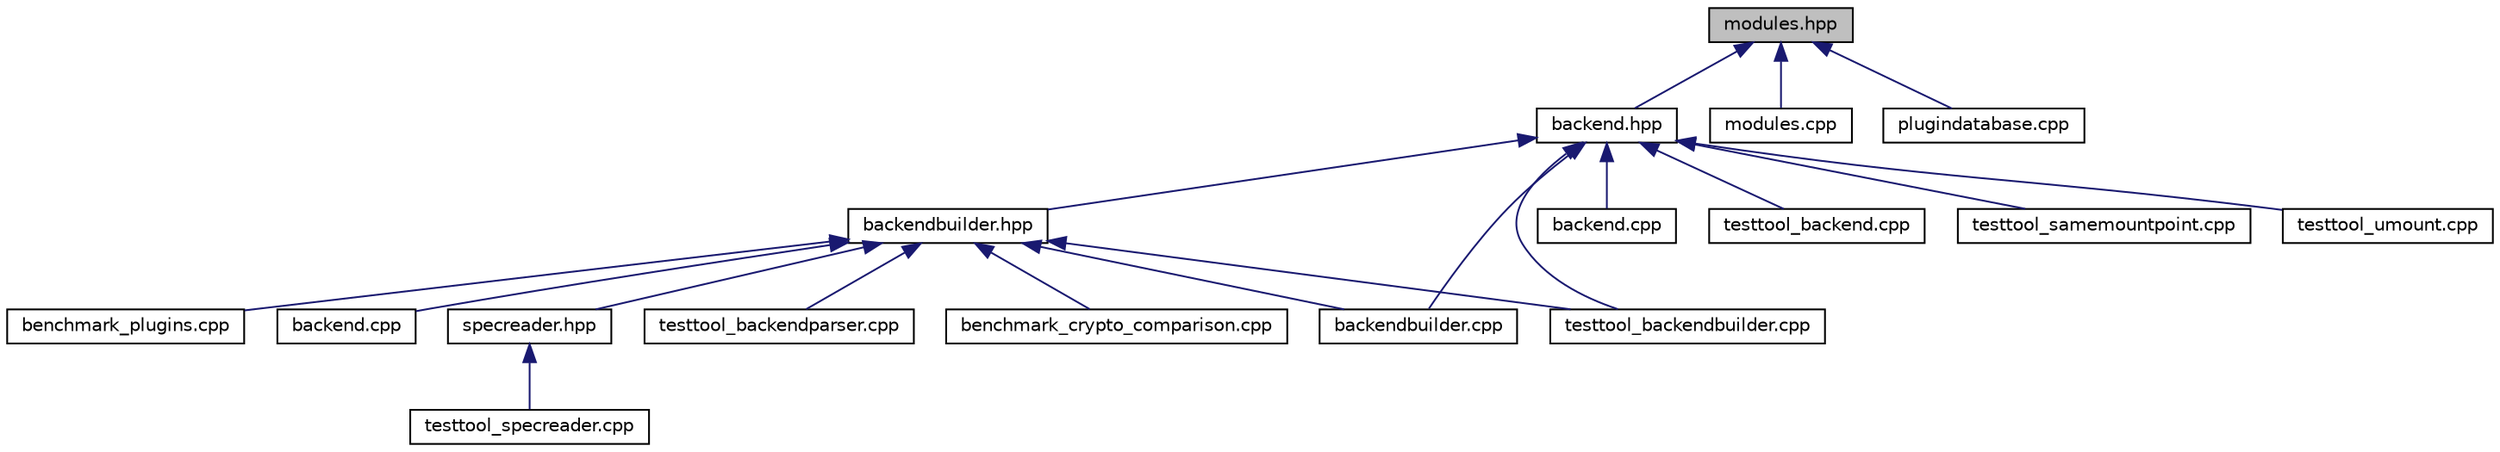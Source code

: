 digraph "modules.hpp"
{
 // LATEX_PDF_SIZE
  edge [fontname="Helvetica",fontsize="10",labelfontname="Helvetica",labelfontsize="10"];
  node [fontname="Helvetica",fontsize="10",shape=record];
  Node23 [label="modules.hpp",height=0.2,width=0.4,color="black", fillcolor="grey75", style="filled", fontcolor="black",tooltip="Allows one to load plugins."];
  Node23 -> Node24 [dir="back",color="midnightblue",fontsize="10",style="solid"];
  Node24 [label="backend.hpp",height=0.2,width=0.4,color="black", fillcolor="white", style="filled",URL="$backend_8hpp.html",tooltip="Implements a way to deal with a backend."];
  Node24 -> Node25 [dir="back",color="midnightblue",fontsize="10",style="solid"];
  Node25 [label="backendbuilder.hpp",height=0.2,width=0.4,color="black", fillcolor="white", style="filled",URL="$backendbuilder_8hpp.html",tooltip="Implements a way to build backends."];
  Node25 -> Node26 [dir="back",color="midnightblue",fontsize="10",style="solid"];
  Node26 [label="benchmark_crypto_comparison.cpp",height=0.2,width=0.4,color="black", fillcolor="white", style="filled",URL="$benchmark__crypto__comparison_8cpp.html",tooltip="benchmark for comparing the cryptographic providers used in the crypto plugin."];
  Node25 -> Node27 [dir="back",color="midnightblue",fontsize="10",style="solid"];
  Node27 [label="benchmark_plugins.cpp",height=0.2,width=0.4,color="black", fillcolor="white", style="filled",URL="$benchmark__plugins_8cpp.html",tooltip="benchmark for getenv"];
  Node25 -> Node28 [dir="back",color="midnightblue",fontsize="10",style="solid"];
  Node28 [label="backend.cpp",height=0.2,width=0.4,color="black", fillcolor="white", style="filled",URL="$examples_2backend_8cpp.html",tooltip=" "];
  Node25 -> Node29 [dir="back",color="midnightblue",fontsize="10",style="solid"];
  Node29 [label="specreader.hpp",height=0.2,width=0.4,color="black", fillcolor="white", style="filled",URL="$specreader_8hpp.html",tooltip="Implements a way to read spec for mounting purposes."];
  Node29 -> Node30 [dir="back",color="midnightblue",fontsize="10",style="solid"];
  Node30 [label="testtool_specreader.cpp",height=0.2,width=0.4,color="black", fillcolor="white", style="filled",URL="$testtool__specreader_8cpp.html",tooltip="Tests for the spec readerclass."];
  Node25 -> Node31 [dir="back",color="midnightblue",fontsize="10",style="solid"];
  Node31 [label="backendbuilder.cpp",height=0.2,width=0.4,color="black", fillcolor="white", style="filled",URL="$backendbuilder_8cpp.html",tooltip="Implementation of backend builder."];
  Node25 -> Node32 [dir="back",color="midnightblue",fontsize="10",style="solid"];
  Node32 [label="testtool_backendbuilder.cpp",height=0.2,width=0.4,color="black", fillcolor="white", style="filled",URL="$testtool__backendbuilder_8cpp.html",tooltip="Tests for the Backend builder class."];
  Node25 -> Node33 [dir="back",color="midnightblue",fontsize="10",style="solid"];
  Node33 [label="testtool_backendparser.cpp",height=0.2,width=0.4,color="black", fillcolor="white", style="filled",URL="$testtool__backendparser_8cpp.html",tooltip="Tests for the Backend parser class."];
  Node24 -> Node34 [dir="back",color="midnightblue",fontsize="10",style="solid"];
  Node34 [label="backend.cpp",height=0.2,width=0.4,color="black", fillcolor="white", style="filled",URL="$src_2backend_8cpp.html",tooltip="Implementation of backend."];
  Node24 -> Node31 [dir="back",color="midnightblue",fontsize="10",style="solid"];
  Node24 -> Node35 [dir="back",color="midnightblue",fontsize="10",style="solid"];
  Node35 [label="testtool_backend.cpp",height=0.2,width=0.4,color="black", fillcolor="white", style="filled",URL="$testtool__backend_8cpp.html",tooltip="Tests for the Backend class."];
  Node24 -> Node32 [dir="back",color="midnightblue",fontsize="10",style="solid"];
  Node24 -> Node36 [dir="back",color="midnightblue",fontsize="10",style="solid"];
  Node36 [label="testtool_samemountpoint.cpp",height=0.2,width=0.4,color="black", fillcolor="white", style="filled",URL="$testtool__samemountpoint_8cpp.html",tooltip="Tests for the Backend class."];
  Node24 -> Node37 [dir="back",color="midnightblue",fontsize="10",style="solid"];
  Node37 [label="testtool_umount.cpp",height=0.2,width=0.4,color="black", fillcolor="white", style="filled",URL="$testtool__umount_8cpp.html",tooltip="Tests for the umount."];
  Node23 -> Node38 [dir="back",color="midnightblue",fontsize="10",style="solid"];
  Node38 [label="modules.cpp",height=0.2,width=0.4,color="black", fillcolor="white", style="filled",URL="$modules_8cpp.html",tooltip="Implementation of module loading."];
  Node23 -> Node39 [dir="back",color="midnightblue",fontsize="10",style="solid"];
  Node39 [label="plugindatabase.cpp",height=0.2,width=0.4,color="black", fillcolor="white", style="filled",URL="$plugindatabase_8cpp.html",tooltip="Implementation of PluginDatabase(s)"];
}
